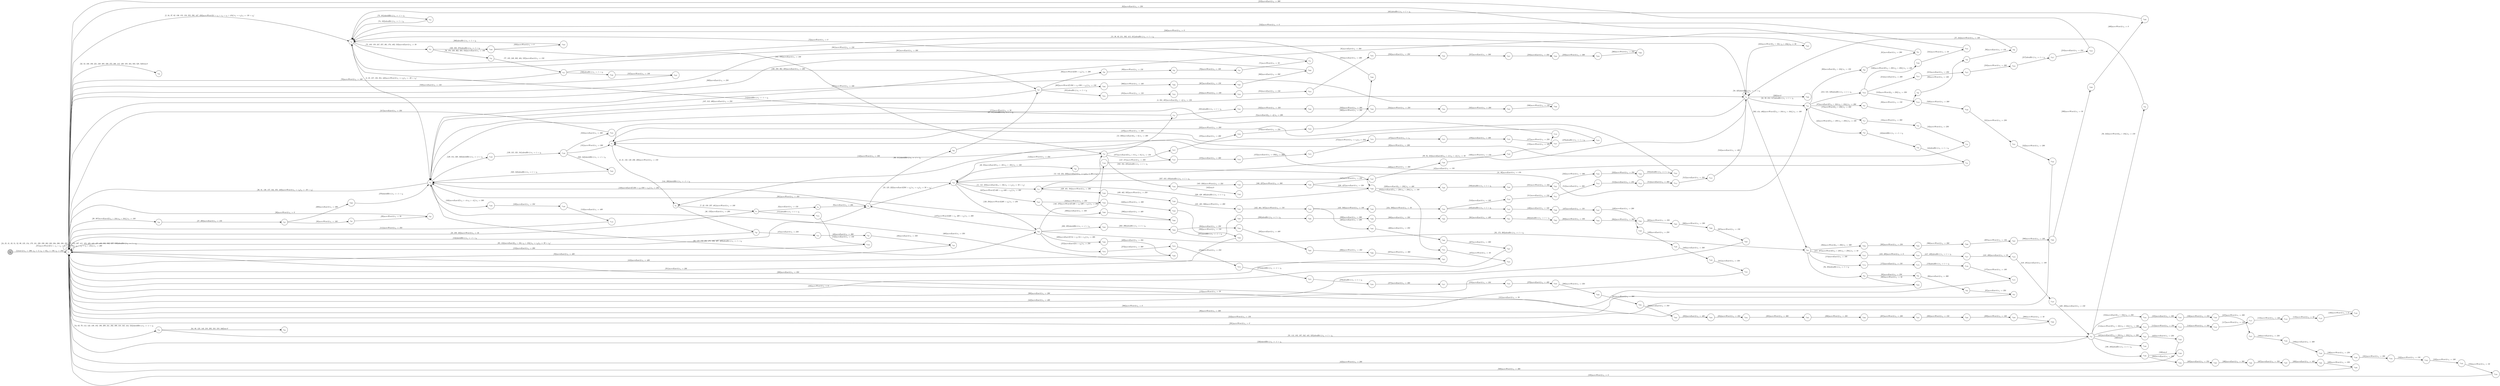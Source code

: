 digraph EFSM{
  graph [rankdir="LR", fontname="Latin Modern Math"];
  node [color="black", fillcolor="white", shape="circle", style="filled", fontname="Latin Modern Math"];
  edge [fontname="Latin Modern Math"];

  s0[fillcolor="gray", label=<s<sub>0</sub>>];
  s1[label=<s<sub>1</sub>>];
  s2[label=<s<sub>2</sub>>];
  s3[label=<s<sub>3</sub>>];
  s4[label=<s<sub>4</sub>>];
  s5[label=<s<sub>5</sub>>];
  s6[label=<s<sub>6</sub>>];
  s7[label=<s<sub>7</sub>>];
  s8[label=<s<sub>8</sub>>];
  s9[label=<s<sub>9</sub>>];
  s10[label=<s<sub>10</sub>>];
  s11[label=<s<sub>11</sub>>];
  s12[label=<s<sub>12</sub>>];
  s13[label=<s<sub>13</sub>>];
  s16[label=<s<sub>16</sub>>];
  s17[label=<s<sub>17</sub>>];
  s18[label=<s<sub>18</sub>>];
  s19[label=<s<sub>19</sub>>];
  s26[label=<s<sub>26</sub>>];
  s27[label=<s<sub>27</sub>>];
  s28[label=<s<sub>28</sub>>];
  s29[label=<s<sub>29</sub>>];
  s32[label=<s<sub>32</sub>>];
  s40[label=<s<sub>40</sub>>];
  s42[label=<s<sub>42</sub>>];
  s43[label=<s<sub>43</sub>>];
  s44[label=<s<sub>44</sub>>];
  s46[label=<s<sub>46</sub>>];
  s47[label=<s<sub>47</sub>>];
  s48[label=<s<sub>48</sub>>];
  s49[label=<s<sub>49</sub>>];
  s54[label=<s<sub>54</sub>>];
  s55[label=<s<sub>55</sub>>];
  s56[label=<s<sub>56</sub>>];
  s60[label=<s<sub>60</sub>>];
  s61[label=<s<sub>61</sub>>];
  s64[label=<s<sub>64</sub>>];
  s66[label=<s<sub>66</sub>>];
  s67[label=<s<sub>67</sub>>];
  s68[label=<s<sub>68</sub>>];
  s69[label=<s<sub>69</sub>>];
  s70[label=<s<sub>70</sub>>];
  s71[label=<s<sub>71</sub>>];
  s73[label=<s<sub>73</sub>>];
  s75[label=<s<sub>75</sub>>];
  s76[label=<s<sub>76</sub>>];
  s77[label=<s<sub>77</sub>>];
  s87[label=<s<sub>87</sub>>];
  s88[label=<s<sub>88</sub>>];
  s89[label=<s<sub>89</sub>>];
  s90[label=<s<sub>90</sub>>];
  s92[label=<s<sub>92</sub>>];
  s93[label=<s<sub>93</sub>>];
  s94[label=<s<sub>94</sub>>];
  s95[label=<s<sub>95</sub>>];
  s96[label=<s<sub>96</sub>>];
  s97[label=<s<sub>97</sub>>];
  s108[label=<s<sub>108</sub>>];
  s109[label=<s<sub>109</sub>>];
  s110[label=<s<sub>110</sub>>];
  s114[label=<s<sub>114</sub>>];
  s115[label=<s<sub>115</sub>>];
  s116[label=<s<sub>116</sub>>];
  s117[label=<s<sub>117</sub>>];
  s118[label=<s<sub>118</sub>>];
  s119[label=<s<sub>119</sub>>];
  s120[label=<s<sub>120</sub>>];
  s129[label=<s<sub>129</sub>>];
  s130[label=<s<sub>130</sub>>];
  s146[label=<s<sub>146</sub>>];
  s147[label=<s<sub>147</sub>>];
  s151[label=<s<sub>151</sub>>];
  s152[label=<s<sub>152</sub>>];
  s160[label=<s<sub>160</sub>>];
  s162[label=<s<sub>162</sub>>];
  s163[label=<s<sub>163</sub>>];
  s165[label=<s<sub>165</sub>>];
  s166[label=<s<sub>166</sub>>];
  s167[label=<s<sub>167</sub>>];
  s168[label=<s<sub>168</sub>>];
  s169[label=<s<sub>169</sub>>];
  s170[label=<s<sub>170</sub>>];
  s174[label=<s<sub>174</sub>>];
  s175[label=<s<sub>175</sub>>];
  s176[label=<s<sub>176</sub>>];
  s177[label=<s<sub>177</sub>>];
  s184[label=<s<sub>184</sub>>];
  s185[label=<s<sub>185</sub>>];
  s186[label=<s<sub>186</sub>>];
  s187[label=<s<sub>187</sub>>];
  s188[label=<s<sub>188</sub>>];
  s189[label=<s<sub>189</sub>>];
  s190[label=<s<sub>190</sub>>];
  s191[label=<s<sub>191</sub>>];
  s192[label=<s<sub>192</sub>>];
  s193[label=<s<sub>193</sub>>];
  s194[label=<s<sub>194</sub>>];
  s198[label=<s<sub>198</sub>>];
  s199[label=<s<sub>199</sub>>];
  s202[label=<s<sub>202</sub>>];
  s203[label=<s<sub>203</sub>>];
  s204[label=<s<sub>204</sub>>];
  s205[label=<s<sub>205</sub>>];
  s206[label=<s<sub>206</sub>>];
  s207[label=<s<sub>207</sub>>];
  s213[label=<s<sub>213</sub>>];
  s214[label=<s<sub>214</sub>>];
  s215[label=<s<sub>215</sub>>];
  s216[label=<s<sub>216</sub>>];
  s217[label=<s<sub>217</sub>>];
  s218[label=<s<sub>218</sub>>];
  s228[label=<s<sub>228</sub>>];
  s229[label=<s<sub>229</sub>>];
  s230[label=<s<sub>230</sub>>];
  s231[label=<s<sub>231</sub>>];
  s232[label=<s<sub>232</sub>>];
  s233[label=<s<sub>233</sub>>];
  s234[label=<s<sub>234</sub>>];
  s245[label=<s<sub>245</sub>>];
  s251[label=<s<sub>251</sub>>];
  s252[label=<s<sub>252</sub>>];
  s253[label=<s<sub>253</sub>>];
  s254[label=<s<sub>254</sub>>];
  s255[label=<s<sub>255</sub>>];
  s256[label=<s<sub>256</sub>>];
  s257[label=<s<sub>257</sub>>];
  s258[label=<s<sub>258</sub>>];
  s259[label=<s<sub>259</sub>>];
  s260[label=<s<sub>260</sub>>];
  s269[label=<s<sub>269</sub>>];
  s272[label=<s<sub>272</sub>>];
  s273[label=<s<sub>273</sub>>];
  s274[label=<s<sub>274</sub>>];
  s275[label=<s<sub>275</sub>>];
  s276[label=<s<sub>276</sub>>];
  s277[label=<s<sub>277</sub>>];
  s278[label=<s<sub>278</sub>>];
  s279[label=<s<sub>279</sub>>];
  s280[label=<s<sub>280</sub>>];
  s281[label=<s<sub>281</sub>>];
  s282[label=<s<sub>282</sub>>];
  s283[label=<s<sub>283</sub>>];
  s284[label=<s<sub>284</sub>>];
  s285[label=<s<sub>285</sub>>];
  s286[label=<s<sub>286</sub>>];
  s287[label=<s<sub>287</sub>>];
  s288[label=<s<sub>288</sub>>];
  s289[label=<s<sub>289</sub>>];
  s290[label=<s<sub>290</sub>>];
  s297[label=<s<sub>297</sub>>];
  s298[label=<s<sub>298</sub>>];
  s299[label=<s<sub>299</sub>>];
  s300[label=<s<sub>300</sub>>];
  s301[label=<s<sub>301</sub>>];
  s302[label=<s<sub>302</sub>>];
  s303[label=<s<sub>303</sub>>];
  s304[label=<s<sub>304</sub>>];
  s305[label=<s<sub>305</sub>>];
  s306[label=<s<sub>306</sub>>];
  s307[label=<s<sub>307</sub>>];
  s316[label=<s<sub>316</sub>>];
  s322[label=<s<sub>322</sub>>];
  s326[label=<s<sub>326</sub>>];
  s331[label=<s<sub>331</sub>>];
  s332[label=<s<sub>332</sub>>];
  s333[label=<s<sub>333</sub>>];
  s334[label=<s<sub>334</sub>>];
  s335[label=<s<sub>335</sub>>];
  s336[label=<s<sub>336</sub>>];
  s347[label=<s<sub>347</sub>>];
  s348[label=<s<sub>348</sub>>];
  s349[label=<s<sub>349</sub>>];
  s350[label=<s<sub>350</sub>>];
  s359[label=<s<sub>359</sub>>];
  s365[label=<s<sub>365</sub>>];
  s366[label=<s<sub>366</sub>>];
  s367[label=<s<sub>367</sub>>];
  s368[label=<s<sub>368</sub>>];
  s377[label=<s<sub>377</sub>>];
  s378[label=<s<sub>378</sub>>];
  s379[label=<s<sub>379</sub>>];
  s380[label=<s<sub>380</sub>>];
  s385[label=<s<sub>385</sub>>];
  s389[label=<s<sub>389</sub>>];
  s390[label=<s<sub>390</sub>>];
  s394[label=<s<sub>394</sub>>];
  s395[label=<s<sub>395</sub>>];
  s396[label=<s<sub>396</sub>>];
  s397[label=<s<sub>397</sub>>];
  s398[label=<s<sub>398</sub>>];
  s399[label=<s<sub>399</sub>>];
  s400[label=<s<sub>400</sub>>];
  s408[label=<s<sub>408</sub>>];
  s409[label=<s<sub>409</sub>>];
  s415[label=<s<sub>415</sub>>];
  s416[label=<s<sub>416</sub>>];
  s417[label=<s<sub>417</sub>>];
  s418[label=<s<sub>418</sub>>];
  s419[label=<s<sub>419</sub>>];
  s421[label=<s<sub>421</sub>>];
  s422[label=<s<sub>422</sub>>];
  s429[label=<s<sub>429</sub>>];
  s430[label=<s<sub>430</sub>>];
  s431[label=<s<sub>431</sub>>];
  s432[label=<s<sub>432</sub>>];
  s433[label=<s<sub>433</sub>>];
  s434[label=<s<sub>434</sub>>];
  s435[label=<s<sub>435</sub>>];
  s436[label=<s<sub>436</sub>>];
  s437[label=<s<sub>437</sub>>];
  s438[label=<s<sub>438</sub>>];
  s439[label=<s<sub>439</sub>>];
  s440[label=<s<sub>440</sub>>];
  s441[label=<s<sub>441</sub>>];
  s446[label=<s<sub>446</sub>>];
  s454[label=<s<sub>454</sub>>];
  s455[label=<s<sub>455</sub>>];
  s465[label=<s<sub>465</sub>>];
  s466[label=<s<sub>466</sub>>];
  s467[label=<s<sub>467</sub>>];
  s472[label=<s<sub>472</sub>>];
  s473[label=<s<sub>473</sub>>];
  s474[label=<s<sub>474</sub>>];
  s475[label=<s<sub>475</sub>>];
  s476[label=<s<sub>476</sub>>];
  s477[label=<s<sub>477</sub>>];
  s478[label=<s<sub>478</sub>>];
  s494[label=<s<sub>494</sub>>];
  s495[label=<s<sub>495</sub>>];
  s496[label=<s<sub>496</sub>>];
  s497[label=<s<sub>497</sub>>];
  s498[label=<s<sub>498</sub>>];
  s499[label=<s<sub>499</sub>>];
  s510[label=<s<sub>510</sub>>];
  s511[label=<s<sub>511</sub>>];
  s512[label=<s<sub>512</sub>>];
  s513[label=<s<sub>513</sub>>];
  s514[label=<s<sub>514</sub>>];
  s515[label=<s<sub>515</sub>>];
  s519[label=<s<sub>519</sub>>];
  s520[label=<s<sub>520</sub>>];
  s521[label=<s<sub>521</sub>>];
  s522[label=<s<sub>522</sub>>];
  s530[label=<s<sub>530</sub>>];
  s531[label=<s<sub>531</sub>>];
  s536[label=<s<sub>536</sub>>];
  s537[label=<s<sub>537</sub>>];

  s0->s1[label=<<i> [1]start:2/o<sub>1</sub> := 200, o<sub>2</sub> := 3, o<sub>3</sub> := 0&#91;r<sub>3</sub> := 150, r<sub>2</sub> := 250&#93;</i>>];
  s4->s5[label=<<i> [5]moveEast:0&#91;r<sub>3</sub> &gt; -4&#93;/o<sub>1</sub> := 200</i>>];
  s7->s8[label=<<i> [8]moveEast:0/o<sub>1</sub> := 150</i>>];
  s8->s9[label=<<i> [9]moveEast:0/o<sub>1</sub> := 200</i>>];
  s9->s10[label=<<i> [10, 125, 222]moveEast:0&#91;350 &gt; r<sub>2</sub>&#93;/o<sub>1</sub> := r<sub>2</sub>&#91;r<sub>2</sub> := 50 + r<sub>2</sub>&#93;</i>>];
  s10->s11[label=<<i> [11, 141, 223]moveEast:0&#91;r<sub>3</sub> &gt; -50&#93;/o<sub>1</sub> := r<sub>2</sub>&#91;r<sub>2</sub> := 50 + r<sub>2</sub>&#93;</i>>];
  s12->s13[label=<<i> [13, 330]moveEast:0&#91;r<sub>3</sub> &gt; 0&#93;/o<sub>1</sub> := 400</i>>];
  s13->s2[label=<<i> [14]shieldHit:1/o<sub>1</sub> := -1 + i<sub>0</sub></i>>];
  s2->s4[label=<<i> [15, 38, 83, 211, 382, 413, 451]alienHit:1/o<sub>1</sub> := 1 + i<sub>0</sub></i>>];
  s16->s17[label=<<i> [17]moveWest:0&#91;r<sub>2</sub> &gt; 250&#93;/o<sub>1</sub> := 350</i>>];
  s17->s18[label=<<i> [18]moveWest:0/o<sub>1</sub> := 300</i>>];
  s18->s19[label=<<i> [19]moveWest:0/o<sub>1</sub> := 250</i>>];
  s19->s5[label=<<i> [20]moveWest:0/o<sub>1</sub> := 200</i>>];
  s1->s26[label=<<i> [26, 267]moveEast:0&#91;!(r<sub>3</sub> &gt; 104&or;r<sub>3</sub> &gt; 104)&#93;/o<sub>1</sub> := 100</i>>];
  s26->s27[label=<<i> [27, 268]moveEast:0/o<sub>1</sub> := 150</i>>];
  s27->s28[label=<<i> [28]moveWest:0/o<sub>1</sub> := 100</i>>];
  s28->s29[label=<<i> [29]moveWest:0/o<sub>1</sub> := 50</i>>];
  s29->s1[label=<<i> [30]moveWest:0/o<sub>1</sub> := 0</i>>];
  s10->s40[label=<<i> [40, 85]moveEast:0&#91;!(r<sub>3</sub> &gt; -50&or;r<sub>3</sub> &gt; -50)&#93;/o<sub>1</sub> := 100</i>>];
  s40->s16[label=<<i> [41, 86]moveEast:0/o<sub>1</sub> := 150</i>>];
  s16->s42[label=<<i> [42]moveWest:0&#91;!(r<sub>2</sub> &gt; 250&or;r<sub>2</sub> &gt; 250)&#93;/o<sub>1</sub> := 100</i>>];
  s42->s43[label=<<i> [43]shieldHit:1/o<sub>1</sub> := -1 + i<sub>0</sub></i>>];
  s43->s44[label=<<i> [44]alienHit:1/o<sub>1</sub> := 1 + i<sub>0</sub></i>>];
  s44->s6[label=<<i> [45]moveEast:0/o<sub>1</sub> := 150</i>>];
  s6->s46[label=<<i> [46, 133]moveEast:0/o<sub>1</sub> := 200</i>>];
  s46->s47[label=<<i> [47]moveEast:0/o<sub>1</sub> := 250</i>>];
  s47->s48[label=<<i> [48]moveEast:0/o<sub>1</sub> := 300</i>>];
  s48->s49[label=<<i> [49]moveEast:0/o<sub>1</sub> := 350</i>>];
  s49->s1[label=<<i> [50]moveEast:0/o<sub>1</sub> := 400</i>>];
  s55->s56[label=<<i> [56, 243]moveWest:0&#91;r<sub>3</sub> &gt; 104&#93;/o<sub>1</sub> := 150</i>>];
  s56->s4[label=<<i> [57, 244]moveWest:0/o<sub>1</sub> := 100</i>>];
  s4->s4[label=<<i> [58, 325]shieldHit:1/o<sub>1</sub> := -1 + i<sub>0</sub></i>>];
  s4->s16[label=<<i> [16, 59, 212, 517]alienHit:1/o<sub>1</sub> := 1 + i<sub>0</sub></i>>];
  s16->s60[label=<<i> [60]moveEast:0&#91;r<sub>3</sub> &gt; 104&#93;/o<sub>1</sub> := 150</i>>];
  s60->s61[label=<<i> [61]moveEast:0/o<sub>1</sub> := 200</i>>];
  s61->s1[label=<<i> [62]moveEast:0/o<sub>1</sub> := 250</i>>];
  s1->s9[label=<<i> [65, 124]moveEast:0&#91;r<sub>3</sub> &gt; 104, r<sub>3</sub> &gt; 104&#93;/o<sub>1</sub> := r<sub>2</sub>&#91;r<sub>2</sub> := 50 + r<sub>2</sub>&#93;</i>>];
  s9->s66[label=<<i> [66, 311]shieldHit:1/o<sub>1</sub> := -1 + i<sub>0</sub></i>>];
  s66->s67[label=<<i> [67, 312]alienHit:1/o<sub>1</sub> := 1 + i<sub>0</sub></i>>];
  s67->s68[label=<<i> [68]moveWest:0&#91;350 &gt; r<sub>2</sub>&#93;/o<sub>1</sub> := 200</i>>];
  s68->s69[label=<<i> [69]moveWest:0/o<sub>1</sub> := 150</i>>];
  s69->s70[label=<<i> [70]moveWest:0/o<sub>1</sub> := 100</i>>];
  s70->s71[label=<<i> [71]moveWest:0/o<sub>1</sub> := 50</i>>];
  s71->s2[label=<<i> [72]moveWest:0/o<sub>1</sub> := 0</i>>];
  s2->s73[label=<<i> [73, 101]shieldHit:1/o<sub>1</sub> := -1 + i<sub>0</sub></i>>];
  s73->s2[label=<<i> [74, 102]alienHit:1/o<sub>1</sub> := 1 + i<sub>0</sub></i>>];
  s77->s1[label=<<i> [78]moveWest:0/o<sub>1</sub> := 100</i>>];
  s4->s10[label=<<i> [39, 84, 452]moveEast:0&#91;!(r<sub>3</sub> &gt; -4&or;r<sub>3</sub> &gt; -4)&#93;/o<sub>1</sub> := 50</i>>];
  s16->s87[label=<<i> [87]moveEast:0&#91;!(r<sub>3</sub> &gt; 104&or;r<sub>3</sub> &gt; 104)&#93;/o<sub>1</sub> := 200</i>>];
  s87->s88[label=<<i> [88]moveWest:0/o<sub>1</sub> := 150</i>>];
  s88->s89[label=<<i> [89]moveWest:0/o<sub>1</sub> := 100</i>>];
  s89->s90[label=<<i> [90]moveEast:0/o<sub>1</sub> := 150</i>>];
  s90->s3[label=<<i> [91]moveEast:0/o<sub>1</sub> := 200</i>>];
  s93->s94[label=<<i> [94, 384]alienHit:1/o<sub>1</sub> := 1 + i<sub>0</sub></i>>];
  s94->s95[label=<<i> [95]moveEast:0/o<sub>1</sub> := 250</i>>];
  s95->s96[label=<<i> [96]moveEast:0/o<sub>1</sub> := 300</i>>];
  s96->s97[label=<<i> [97]moveEast:0/o<sub>1</sub> := 350</i>>];
  s97->s1[label=<<i> [98]moveWest:0/o<sub>1</sub> := 300</i>>];
  s3->s108[label=<<i> [108]moveEast:0&#91;!(r<sub>3</sub> &gt; -4&or;r<sub>3</sub> &gt; -4)&#93;/o<sub>1</sub> := 300</i>>];
  s108->s109[label=<<i> [109]moveEast:0/o<sub>1</sub> := 350</i>>];
  s109->s110[label=<<i> [110]moveEast:0/o<sub>1</sub> := 400</i>>];
  s110->s1[label=<<i> [111]moveWest:0/o<sub>1</sub> := 350</i>>];
  s55->s114[label=<<i> [114]moveWest:0&#91;!(r<sub>3</sub> &gt; 104&or;r<sub>3</sub> &gt; 104)&#93;/o<sub>1</sub> := 300</i>>];
  s114->s115[label=<<i> [115]moveWest:0/o<sub>1</sub> := 250</i>>];
  s115->s116[label=<<i> [116]moveWest:0/o<sub>1</sub> := 200</i>>];
  s116->s117[label=<<i> [117]moveWest:0/o<sub>1</sub> := 150</i>>];
  s117->s118[label=<<i> [118]moveWest:0/o<sub>1</sub> := 100</i>>];
  s118->s119[label=<<i> [119]moveWest:0/o<sub>1</sub> := 50</i>>];
  s119->s120[label=<<i> [120]moveWest:0/o<sub>1</sub> := 0</i>>];
  s120->s1[label=<<i> [121]moveEast:0/o<sub>1</sub> := 50</i>>];
  s10->s92[label=<<i> [126, 294]moveWest:0&#91;400 &gt; r<sub>2</sub>&#93;/o<sub>1</sub> := 250</i>>];
  s92->s9[label=<<i> [127]moveWest:0&#91;400 &gt; r<sub>2</sub>, 400 &gt; r<sub>2</sub>&#93;/o<sub>1</sub> := 200</i>>];
  s9->s3[label=<<i> [128]moveEast:0&#91;!(350 &gt; r<sub>2</sub>&or;350 &gt; r<sub>2</sub>)&#93;/o<sub>1</sub> := 250</i>>];
  s3->s129[label=<<i> [129, 314, 320, 340]shieldHit:1/o<sub>1</sub> := -1 + i<sub>0</sub></i>>];
  s129->s130[label=<<i> [130, 315, 321, 341]alienHit:1/o<sub>1</sub> := 1 + i<sub>0</sub></i>>];
  s130->s5[label=<<i> [131]moveWest:0/o<sub>1</sub> := 200</i>>];
  s46->s1[label=<<i> [134]shieldHit:1/o<sub>1</sub> := -1 + i<sub>0</sub></i>>];
  s2->s3[label=<<i> [3, 35, 137, 156, 354, 448]moveWest:0/o<sub>1</sub> := r<sub>3</sub>&#91;r<sub>3</sub> := -50 + r<sub>3</sub>&#93;</i>>];
  s12->s10[label=<<i> [143]moveWest:0/o<sub>1</sub> := 350</i>>];
  s10->s3[label=<<i> [144, 200]shieldHit:1/o<sub>1</sub> := -1 + i<sub>0</sub></i>>];
  s92->s146[label=<<i> [146, 470]moveWest:0&#91;!(400 &gt; r<sub>2</sub>&or;400 &gt; r<sub>2</sub>)&#93;/o<sub>1</sub> := 300</i>>];
  s146->s147[label=<<i> [147, 471]moveWest:0/o<sub>1</sub> := 250</i>>];
  s147->s5[label=<<i> [148]moveWest:0/o<sub>1</sub> := 200</i>>];
  s7->s151[label=<<i> [151]alienHit:1/o<sub>1</sub> := 1 + i<sub>0</sub></i>>];
  s151->s152[label=<<i> [152]moveEast:0/o<sub>1</sub> := 150</i>>];
  s152->s1[label=<<i> [153]moveEast:0/o<sub>1</sub> := 200</i>>];
  s3->s1[label=<<i> [36, 81, 138, 157, 344, 355, 449]moveWest:0/o<sub>1</sub> := r<sub>3</sub>&#91;r<sub>3</sub> := -50 + r<sub>3</sub>&#93;</i>>];
  s160->s12[label=<<i> [161, 376]moveEast:0/o<sub>1</sub> := 100</i>>];
  s12->s162[label=<<i> [162, 164, 225]alienHit:1/o<sub>1</sub> := 1 + i<sub>0</sub></i>>];
  s162->s163[label=<<i> [163]win:0</i>>];
  s162->s165[label=<<i> [165, 226]moveWest:0/o<sub>1</sub> := 350</i>>];
  s165->s166[label=<<i> [166, 227]moveWest:0/o<sub>1</sub> := 300</i>>];
  s166->s167[label=<<i> [167]moveWest:0/o<sub>1</sub> := 250</i>>];
  s167->s168[label=<<i> [168]moveWest:0/o<sub>1</sub> := 200</i>>];
  s168->s169[label=<<i> [169]moveWest:0/o<sub>1</sub> := 150</i>>];
  s169->s170[label=<<i> [170]moveWest:0/o<sub>1</sub> := 100</i>>];
  s170->s3[label=<<i> [171]moveWest:0/o<sub>1</sub> := 50</i>>];
  s92->s93[label=<<i> [93, 173, 393]alienHit:1/o<sub>1</sub> := 1 + i<sub>0</sub></i>>];
  s93->s174[label=<<i> [174]moveEast:0/o<sub>1</sub> := 100</i>>];
  s174->s175[label=<<i> [175]moveEast:0/o<sub>1</sub> := 150</i>>];
  s175->s176[label=<<i> [176]alienHit:1/o<sub>1</sub> := 1 + i<sub>0</sub></i>>];
  s176->s177[label=<<i> [177]moveWest:0/o<sub>1</sub> := 100</i>>];
  s177->s1[label=<<i> [178]moveWest:0/o<sub>1</sub> := 50</i>>];
  s55->s184[label=<<i> [184]moveEast:0&#91;r<sub>3</sub> &gt; 104&#93;/o<sub>1</sub> := 250</i>>];
  s184->s185[label=<<i> [185]moveEast:0/o<sub>1</sub> := 300</i>>];
  s185->s186[label=<<i> [186]moveWest:0/o<sub>1</sub> := 250</i>>];
  s186->s187[label=<<i> [187]moveWest:0/o<sub>1</sub> := 200</i>>];
  s187->s188[label=<<i> [188]moveEast:0/o<sub>1</sub> := 250</i>>];
  s188->s189[label=<<i> [189]moveEast:0/o<sub>1</sub> := 300</i>>];
  s189->s190[label=<<i> [190]moveWest:0/o<sub>1</sub> := 250</i>>];
  s190->s191[label=<<i> [191]moveWest:0/o<sub>1</sub> := 200</i>>];
  s191->s192[label=<<i> [192]moveWest:0/o<sub>1</sub> := 150</i>>];
  s192->s193[label=<<i> [193]moveWest:0/o<sub>1</sub> := 100</i>>];
  s193->s194[label=<<i> [194]moveWest:0/o<sub>1</sub> := 50</i>>];
  s194->s1[label=<<i> [195]moveWest:0/o<sub>1</sub> := 0</i>>];
  s55->s198[label=<<i> [198, 493]alienHit:1/o<sub>1</sub> := 1 + i<sub>0</sub></i>>];
  s198->s199[label=<<i> [199]win:0</i>>];
  s92->s202[label=<<i> [202, 295]shieldHit:1/o<sub>1</sub> := -1 + i<sub>0</sub></i>>];
  s202->s203[label=<<i> [203, 296]alienHit:1/o<sub>1</sub> := 1 + i<sub>0</sub></i>>];
  s203->s204[label=<<i> [204]moveEast:0/o<sub>1</sub> := 350</i>>];
  s204->s205[label=<<i> [205]moveEast:0/o<sub>1</sub> := 400</i>>];
  s205->s206[label=<<i> [206]moveWest:0/o<sub>1</sub> := 350</i>>];
  s206->s207[label=<<i> [207]moveWest:0/o<sub>1</sub> := 300</i>>];
  s207->s1[label=<<i> [208]moveEast:0/o<sub>1</sub> := 350</i>>];
  s213->s214[label=<<i> [214]moveEast:0/o<sub>1</sub> := 200</i>>];
  s214->s215[label=<<i> [215]moveEast:0/o<sub>1</sub> := 250</i>>];
  s215->s216[label=<<i> [216]moveWest:0/o<sub>1</sub> := 200</i>>];
  s216->s217[label=<<i> [217]alienHit:1/o<sub>1</sub> := 1 + i<sub>0</sub></i>>];
  s217->s218[label=<<i> [218]moveEast:0/o<sub>1</sub> := 250</i>>];
  s218->s1[label=<<i> [219]moveEast:0/o<sub>1</sub> := 300</i>>];
  s11->s12[label=<<i> [12, 142, 224, 329]moveEast:0/o<sub>1</sub> := r<sub>2</sub>&#91;r<sub>2</sub> := 50 + r<sub>2</sub>&#93;</i>>];
  s166->s228[label=<<i> [228, 427]moveEast:0/o<sub>1</sub> := 350</i>>];
  s228->s229[label=<<i> [229]moveEast:0&#91;r<sub>2</sub> &gt; 250&#93;/o<sub>1</sub> := 400</i>>];
  s229->s230[label=<<i> [230]alienHit:1/o<sub>1</sub> := 1 + i<sub>0</sub></i>>];
  s230->s231[label=<<i> [231]moveWest:0/o<sub>1</sub> := 350</i>>];
  s231->s232[label=<<i> [232]moveWest:0/o<sub>1</sub> := 300</i>>];
  s232->s233[label=<<i> [233]moveWest:0/o<sub>1</sub> := 250</i>>];
  s233->s234[label=<<i> [234]alienHit:1/o<sub>1</sub> := 1 + i<sub>0</sub></i>>];
  s234->s5[label=<<i> [235]moveWest:0/o<sub>1</sub> := 200</i>>];
  s5->s6[label=<<i> [6, 21, 132, 149, 236, 480]moveWest:0/o<sub>1</sub> := 150</i>>];
  s6->s7[label=<<i> [7, 22, 150, 237, 481]moveWest:0/o<sub>1</sub> := 100</i>>];
  s7->s1[label=<<i> [23, 238, 482]moveWest:0/o<sub>1</sub> := 50</i>>];
  s4->s245[label=<<i> [245]moveWest:0&#91;r<sub>3</sub> &gt; 104, r<sub>3</sub> &gt; 104&#93;/o<sub>1</sub> := 50</i>>];
  s245->s2[label=<<i> [246]moveWest:0/o<sub>1</sub> := 0</i>>];
  s67->s251[label=<<i> [251]alienHit:1/o<sub>1</sub> := 1 + i<sub>0</sub></i>>];
  s251->s252[label=<<i> [252]moveWest:0/o<sub>1</sub> := 150</i>>];
  s252->s253[label=<<i> [253]moveWest:0/o<sub>1</sub> := 100</i>>];
  s253->s254[label=<<i> [254]moveEast:0/o<sub>1</sub> := 150</i>>];
  s254->s255[label=<<i> [255]moveEast:0/o<sub>1</sub> := 200</i>>];
  s255->s256[label=<<i> [256]moveEast:0/o<sub>1</sub> := 250</i>>];
  s256->s257[label=<<i> [257]moveEast:0/o<sub>1</sub> := 300</i>>];
  s257->s258[label=<<i> [258]moveEast:0/o<sub>1</sub> := 350</i>>];
  s258->s259[label=<<i> [259]moveWest:0/o<sub>1</sub> := 300</i>>];
  s259->s260[label=<<i> [260]moveWest:0/o<sub>1</sub> := 250</i>>];
  s260->s1[label=<<i> [261]moveEast:0/o<sub>1</sub> := 300</i>>];
  s27->s269[label=<<i> [269]moveEast:0/o<sub>1</sub> := 200</i>>];
  s269->s3[label=<<i> [270]shieldHit:1/o<sub>1</sub> := -1 + i<sub>0</sub></i>>];
  s92->s272[label=<<i> [272]moveEast:0&#91;54 &gt; r<sub>3</sub>&#93;/o<sub>1</sub> := 250</i>>];
  s272->s273[label=<<i> [273]moveEast:0/o<sub>1</sub> := 300</i>>];
  s273->s274[label=<<i> [274]moveWest:0/o<sub>1</sub> := 250</i>>];
  s274->s275[label=<<i> [275]shieldHit:1/o<sub>1</sub> := -1 + i<sub>0</sub></i>>];
  s275->s276[label=<<i> [276]alienHit:1/o<sub>1</sub> := 1 + i<sub>0</sub></i>>];
  s276->s277[label=<<i> [277]moveEast:0/o<sub>1</sub> := 300</i>>];
  s277->s278[label=<<i> [278]moveEast:0/o<sub>1</sub> := 350</i>>];
  s278->s279[label=<<i> [279]moveEast:0/o<sub>1</sub> := 400</i>>];
  s279->s280[label=<<i> [280]moveWest:0/o<sub>1</sub> := 350</i>>];
  s280->s281[label=<<i> [281]moveWest:0/o<sub>1</sub> := 300</i>>];
  s281->s282[label=<<i> [282]moveEast:0/o<sub>1</sub> := 350</i>>];
  s282->s283[label=<<i> [283]moveEast:0/o<sub>1</sub> := 400</i>>];
  s283->s284[label=<<i> [284]moveWest:0/o<sub>1</sub> := 350</i>>];
  s284->s285[label=<<i> [285]moveWest:0/o<sub>1</sub> := 300</i>>];
  s285->s286[label=<<i> [286]moveWest:0/o<sub>1</sub> := 250</i>>];
  s286->s287[label=<<i> [287]moveWest:0/o<sub>1</sub> := 200</i>>];
  s287->s288[label=<<i> [288]moveWest:0/o<sub>1</sub> := 150</i>>];
  s288->s289[label=<<i> [289]moveWest:0/o<sub>1</sub> := 100</i>>];
  s289->s290[label=<<i> [290]moveWest:0/o<sub>1</sub> := 50</i>>];
  s290->s1[label=<<i> [291]moveWest:0/o<sub>1</sub> := 0</i>>];
  s203->s297[label=<<i> [297]shieldHit:1/o<sub>1</sub> := -1 + i<sub>0</sub></i>>];
  s297->s298[label=<<i> [298]alienHit:1/o<sub>1</sub> := 1 + i<sub>0</sub></i>>];
  s298->s299[label=<<i> [299]moveEast:0/o<sub>1</sub> := 300</i>>];
  s299->s300[label=<<i> [300]moveEast:0/o<sub>1</sub> := 350</i>>];
  s300->s301[label=<<i> [301]moveEast:0/o<sub>1</sub> := 400</i>>];
  s301->s302[label=<<i> [302]alienHit:1/o<sub>1</sub> := 1 + i<sub>0</sub></i>>];
  s302->s303[label=<<i> [303]moveWest:0/o<sub>1</sub> := 350</i>>];
  s303->s304[label=<<i> [304]moveWest:0/o<sub>1</sub> := 300</i>>];
  s304->s305[label=<<i> [305]moveWest:0/o<sub>1</sub> := 250</i>>];
  s305->s306[label=<<i> [306]moveWest:0/o<sub>1</sub> := 200</i>>];
  s306->s307[label=<<i> [307]moveWest:0/o<sub>1</sub> := 150</i>>];
  s307->s1[label=<<i> [308]moveEast:0/o<sub>1</sub> := 200</i>>];
  s54->s64[label=<<i> [64, 80, 123, 140, 210, 293, 310, 319, 346]lose:0</i>>];
  s67->s3[label=<<i> [107, 313, 406]moveEast:0/o<sub>1</sub> := 250</i>>];
  s130->s316[label=<<i> [316]moveEast:0/o<sub>1</sub> := 300</i>>];
  s316->s1[label=<<i> [317]moveEast:0/o<sub>1</sub> := 350</i>>];
  s130->s322[label=<<i> [322, 342]shieldHit:1/o<sub>1</sub> := -1 + i<sub>0</sub></i>>];
  s322->s3[label=<<i> [323, 343]alienHit:1/o<sub>1</sub> := 1 + i<sub>0</sub></i>>];
  s4->s326[label=<<i> [326]lose:0</i>>];
  s13->s331[label=<<i> [331]alienHit:1/o<sub>1</sub> := 1 + i<sub>0</sub></i>>];
  s331->s332[label=<<i> [332]moveWest:0/o<sub>1</sub> := 350</i>>];
  s332->s333[label=<<i> [333]moveWest:0/o<sub>1</sub> := 300</i>>];
  s333->s334[label=<<i> [334]moveWest:0/o<sub>1</sub> := 250</i>>];
  s334->s335[label=<<i> [335]moveWest:0/o<sub>1</sub> := 200</i>>];
  s335->s336[label=<<i> [336]moveWest:0/o<sub>1</sub> := 150</i>>];
  s336->s1[label=<<i> [337]moveWest:0/o<sub>1</sub> := 100</i>>];
  s10->s347[label=<<i> [347]moveWest:0&#91;!(400 &gt; r<sub>2</sub>&or;400 &gt; r<sub>2</sub>)&#93;/o<sub>1</sub> := 300</i>>];
  s347->s348[label=<<i> [348]moveWest:0/o<sub>1</sub> := 250</i>>];
  s348->s349[label=<<i> [349]moveWest:0/o<sub>1</sub> := 200</i>>];
  s349->s350[label=<<i> [350]moveWest:0/o<sub>1</sub> := 150</i>>];
  s350->s1[label=<<i> [351]moveEast:0/o<sub>1</sub> := 200</i>>];
  s1->s2[label=<<i> [2, 34, 37, 82, 136, 155, 158, 353, 356, 447, 450]moveWest:0&#91;4 &times; r<sub>2</sub> + r<sub>2</sub> &times; r<sub>3</sub> &gt; 454&#93;/o<sub>1</sub> := r<sub>3</sub>&#91;r<sub>3</sub> := -50 + r<sub>3</sub>&#93;</i>>];
  s160->s359[label=<<i> [359]moveWest:0/o<sub>1</sub> := 0</i>>];
  s359->s2[label=<<i> [360]alienHit:1/o<sub>1</sub> := 1 + i<sub>0</sub></i>>];
  s77->s67[label=<<i> [106, 250, 364, 405]moveEast:0/o<sub>1</sub> := 200</i>>];
  s67->s365[label=<<i> [365]moveWest:0&#91;!(350 &gt; r<sub>2</sub>&or;350 &gt; r<sub>2</sub>)&#93;/o<sub>1</sub> := 150</i>>];
  s365->s366[label=<<i> [366]moveWest:0/o<sub>1</sub> := 100</i>>];
  s366->s367[label=<<i> [367]moveEast:0/o<sub>1</sub> := 150</i>>];
  s367->s368[label=<<i> [368]moveEast:0/o<sub>1</sub> := 200</i>>];
  s368->s1[label=<<i> [369]moveEast:0/o<sub>1</sub> := 250</i>>];
  s1->s1[label=<<i> [371]moveWest:0&#91;!(4 &times; r<sub>2</sub> + r<sub>2</sub> &times; r<sub>3</sub> &gt; 454&or;4 &times; r<sub>2</sub> + r<sub>2</sub> &times; r<sub>3</sub> &gt; 454)&#93;/o<sub>1</sub> := 200</i>>];
  s75->s160[label=<<i> [160, 358, 375]alienHit:1/o<sub>1</sub> := 1 + i<sub>0</sub></i>>];
  s12->s377[label=<<i> [377]moveEast:0&#91;!(r<sub>3</sub> &gt; 0&or;r<sub>3</sub> &gt; 0)&#93;/o<sub>1</sub> := 150</i>>];
  s377->s378[label=<<i> [378]moveEast:0/o<sub>1</sub> := 200</i>>];
  s378->s379[label=<<i> [379]moveEast:0/o<sub>1</sub> := 250</i>>];
  s379->s380[label=<<i> [380]moveWest:0/o<sub>1</sub> := 200</i>>];
  s380->s2[label=<<i> [381]moveWest:0/o<sub>1</sub> := 150</i>>];
  s4->s93[label=<<i> [383, 414, 486]moveWest:0&#91;!(r<sub>3</sub> &gt; 104&or;r<sub>3</sub> &gt; 104)&#93;/o<sub>1</sub> := 100</i>>];
  s94->s385[label=<<i> [385]moveWest:0/o<sub>1</sub> := 50</i>>];
  s385->s1[label=<<i> [386]moveWest:0/o<sub>1</sub> := 0</i>>];
  s347->s389[label=<<i> [389]moveEast:0/o<sub>1</sub> := 350</i>>];
  s389->s390[label=<<i> [390]moveEast:0/o<sub>1</sub> := 400</i>>];
  s390->s3[label=<<i> [391]moveWest:0/o<sub>1</sub> := 350</i>>];
  s3->s92[label=<<i> [92, 145, 172, 201, 271, 392, 407, 469]alienHit:1/o<sub>1</sub> := 1 + i<sub>0</sub></i>>];
  s93->s394[label=<<i> [394]moveWest:0&#91;r<sub>2</sub> &gt; 250&#93;/o<sub>1</sub> := 300</i>>];
  s394->s395[label=<<i> [395]moveWest:0/o<sub>1</sub> := 250</i>>];
  s395->s396[label=<<i> [396]moveWest:0/o<sub>1</sub> := 200</i>>];
  s396->s397[label=<<i> [397]moveWest:0/o<sub>1</sub> := 150</i>>];
  s397->s398[label=<<i> [398]moveWest:0/o<sub>1</sub> := 100</i>>];
  s398->s399[label=<<i> [399]moveWest:0/o<sub>1</sub> := 50</i>>];
  s399->s400[label=<<i> [400]moveWest:0/o<sub>1</sub> := 0</i>>];
  s400->s2[label=<<i> [401]alienHit:1/o<sub>1</sub> := 1 + i<sub>0</sub></i>>];
  s2->s75[label=<<i> [75, 103, 159, 247, 357, 361, 374, 402, 533]moveEast:0/o<sub>1</sub> := 50</i>>];
  s75->s76[label=<<i> [76, 104, 248, 362, 403, 534]moveEast:0/o<sub>1</sub> := 100</i>>];
  s76->s77[label=<<i> [77, 105, 249, 363, 404, 535]moveEast:0/o<sub>1</sub> := 150</i>>];
  s92->s408[label=<<i> [408]moveEast:0&#91;!(54 &gt; r<sub>3</sub>&or;54 &gt; r<sub>3</sub>)&#93;/o<sub>1</sub> := 300</i>>];
  s408->s409[label=<<i> [409]moveEast:0/o<sub>1</sub> := 350</i>>];
  s409->s1[label=<<i> [410]moveEast:0/o<sub>1</sub> := 400</i>>];
  s93->s415[label=<<i> [415, 487]moveWest:0&#91;!(r<sub>2</sub> &gt; 250&or;r<sub>2</sub> &gt; 250)&#93;/o<sub>1</sub> := 50</i>>];
  s415->s416[label=<<i> [416, 488]moveWest:0/o<sub>1</sub> := 0</i>>];
  s416->s417[label=<<i> [417, 489]alienHit:1/o<sub>1</sub> := 1 + i<sub>0</sub></i>>];
  s417->s418[label=<<i> [418, 490]moveEast:0/o<sub>1</sub> := 50</i>>];
  s418->s419[label=<<i> [419, 491]moveEast:0/o<sub>1</sub> := 100</i>>];
  s419->s55[label=<<i> [420, 492]moveEast:0/o<sub>1</sub> := 150</i>>];
  s55->s421[label=<<i> [421]moveEast:0&#91;!(r<sub>3</sub> &gt; 104&or;r<sub>3</sub> &gt; 104)&#93;/o<sub>1</sub> := 200</i>>];
  s421->s422[label=<<i> [422]moveEast:0/o<sub>1</sub> := 250</i>>];
  s422->s1[label=<<i> [423]moveWest:0/o<sub>1</sub> := 200</i>>];
  s11->s429[label=<<i> [429, 461, 504]moveWest:0/o<sub>1</sub> := 300</i>>];
  s429->s430[label=<<i> [430, 462, 505]moveWest:0/o<sub>1</sub> := 250</i>>];
  s430->s431[label=<<i> [431, 463, 506]moveWest:0/o<sub>1</sub> := 200</i>>];
  s431->s432[label=<<i> [432, 464, 507]moveWest:0/o<sub>1</sub> := 150</i>>];
  s432->s433[label=<<i> [433, 508]moveWest:0/o<sub>1</sub> := 100</i>>];
  s433->s434[label=<<i> [434, 509]moveWest:0/o<sub>1</sub> := 50</i>>];
  s434->s435[label=<<i> [435]alienHit:1/o<sub>1</sub> := 1 + i<sub>0</sub></i>>];
  s435->s436[label=<<i> [436]moveEast:0/o<sub>1</sub> := 100</i>>];
  s436->s437[label=<<i> [437]moveEast:0/o<sub>1</sub> := 150</i>>];
  s437->s438[label=<<i> [438]moveEast:0/o<sub>1</sub> := 200</i>>];
  s438->s439[label=<<i> [439]moveEast:0/o<sub>1</sub> := 250</i>>];
  s439->s440[label=<<i> [440]moveEast:0/o<sub>1</sub> := 300</i>>];
  s440->s441[label=<<i> [441]moveEast:0/o<sub>1</sub> := 350</i>>];
  s441->s1[label=<<i> [442]moveEast:0/o<sub>1</sub> := 400</i>>];
  s1->s54[label=<<i> [54, 63, 79, 112, 122, 139, 182, 196, 209, 241, 292, 309, 318, 345, 444, 524]shieldHit:1/o<sub>1</sub> := -1 + i<sub>0</sub></i>>];
  s54->s55[label=<<i> [55, 113, 183, 197, 242, 445, 525]alienHit:1/o<sub>1</sub> := 1 + i<sub>0</sub></i>>];
  s55->s446[label=<<i> [446]win:0</i>>];
  s10->s228[label=<<i> [327, 453, 459]alienHit:1/o<sub>1</sub> := 1 + i<sub>0</sub></i>>];
  s228->s454[label=<<i> [454]moveEast:0&#91;!(r<sub>2</sub> &gt; 250&or;r<sub>2</sub> &gt; 250)&#93;/o<sub>1</sub> := 100</i>>];
  s454->s455[label=<<i> [455]moveWest:0/o<sub>1</sub> := 50</i>>];
  s455->s1[label=<<i> [456]moveWest:0/o<sub>1</sub> := 0</i>>];
  s228->s11[label=<<i> [328, 428, 460]alienHit:1/o<sub>1</sub> := 1 + i<sub>0</sub></i>>];
  s432->s465[label=<<i> [465]moveEast:0/o<sub>1</sub> := 200</i>>];
  s465->s466[label=<<i> [466]moveEast:0/o<sub>1</sub> := 250</i>>];
  s466->s467[label=<<i> [467]moveEast:0/o<sub>1</sub> := 300</i>>];
  s467->s3[label=<<i> [468]moveEast:0/o<sub>1</sub> := 350</i>>];
  s147->s472[label=<<i> [472]moveEast:0/o<sub>1</sub> := 300</i>>];
  s472->s473[label=<<i> [473]moveEast:0/o<sub>1</sub> := 350&#91;r<sub>3</sub> := 300&#93;</i>>];
  s473->s474[label=<<i> [474]moveWest:0/o<sub>1</sub> := r<sub>3</sub>&#91;r<sub>3</sub> := 250&#93;</i>>];
  s474->s475[label=<<i> [475]moveWest:0/o<sub>1</sub> := r<sub>3</sub></i>>];
  s475->s476[label=<<i> [476]moveEast:0/o<sub>1</sub> := 300</i>>];
  s476->s477[label=<<i> [477]moveWest:0/o<sub>1</sub> := 250</i>>];
  s477->s478[label=<<i> [478]alienHit:1/o<sub>1</sub> := 1 + i<sub>0</sub></i>>];
  s478->s5[label=<<i> [479]moveWest:0/o<sub>1</sub> := 200</i>>];
  s3->s4[label=<<i> [4, 324, 485]moveEast:0&#91;r<sub>3</sub> &gt; -4&#93;/o<sub>1</sub> := 150</i>>];
  s198->s494[label=<<i> [494]moveEast:0/o<sub>1</sub> := 200</i>>];
  s494->s495[label=<<i> [495]moveEast:0/o<sub>1</sub> := 250</i>>];
  s495->s496[label=<<i> [496]moveEast:0/o<sub>1</sub> := 300</i>>];
  s496->s497[label=<<i> [497]moveEast:0/o<sub>1</sub> := 350</i>>];
  s497->s498[label=<<i> [498]moveEast:0/o<sub>1</sub> := 400</i>>];
  s498->s499[label=<<i> [499]moveWest:0/o<sub>1</sub> := 350</i>>];
  s499->s1[label=<<i> [500]moveWest:0/o<sub>1</sub> := 300</i>>];
  s434->s510[label=<<i> [510]moveEast:0/o<sub>1</sub> := 100</i>>];
  s510->s511[label=<<i> [511]moveEast:0/o<sub>1</sub> := 150</i>>];
  s511->s512[label=<<i> [512]moveEast:0/o<sub>1</sub> := 200</i>>];
  s512->s513[label=<<i> [513]moveEast:0/o<sub>1</sub> := 250</i>>];
  s513->s514[label=<<i> [514]moveEast:0/o<sub>1</sub> := 300</i>>];
  s514->s515[label=<<i> [515]moveEast:0/o<sub>1</sub> := 350</i>>];
  s515->s4[label=<<i> [516]moveEast:0/o<sub>1</sub> := 400</i>>];
  s213->s519[label=<<i> [519]moveWest:0&#91;r<sub>2</sub> &gt; 250&#93;/o<sub>1</sub> := 350</i>>];
  s519->s520[label=<<i> [520]moveWest:0/o<sub>1</sub> := 300</i>>];
  s520->s521[label=<<i> [521]moveWest:0/o<sub>1</sub> := 250</i>>];
  s521->s522[label=<<i> [522]moveWest:0/o<sub>1</sub> := 200</i>>];
  s522->s1[label=<<i> [523]moveWest:0/o<sub>1</sub> := 150</i>>];
  s55->s1[label=<<i> [526]shieldHit:1/o<sub>1</sub> := -1 + i<sub>0</sub></i>>];
  s1->s1[label=<<i> [24, 25, 31, 33, 51, 52, 99, 135, 154, 179, 181, 220, 239, 262, 263, 264, 266, 338, 352, 370, 372, 387, 411, 424, 425, 443, 457, 483, 501, 502, 527, 539]alienHit:1/o<sub>1</sub> := 1 + i<sub>0</sub></i>>];
  s1->s32[label=<<i> [32, 53, 100, 180, 221, 240, 265, 339, 373, 388, 412, 426, 458, 484, 503, 528, 540]win:0</i>>];
  s16->s213[label=<<i> [213, 518, 529]alienHit:1/o<sub>1</sub> := 1 + i<sub>0</sub></i>>];
  s213->s530[label=<<i> [530]moveWest:0&#91;!(r<sub>2</sub> &gt; 250&or;r<sub>2</sub> &gt; 250)&#93;/o<sub>1</sub> := 100</i>>];
  s530->s531[label=<<i> [531]moveWest:0/o<sub>1</sub> := 50</i>>];
  s531->s2[label=<<i> [532]moveWest:0/o<sub>1</sub> := 0</i>>];
  s77->s536[label=<<i> [536]alienHit:1/o<sub>1</sub> := 1 + i<sub>0</sub></i>>];
  s536->s537[label=<<i> [537]moveWest:0/o<sub>1</sub> := 100</i>>];
  s537->s1[label=<<i> [538]moveEast:0/o<sub>1</sub> := 150</i>>];
}